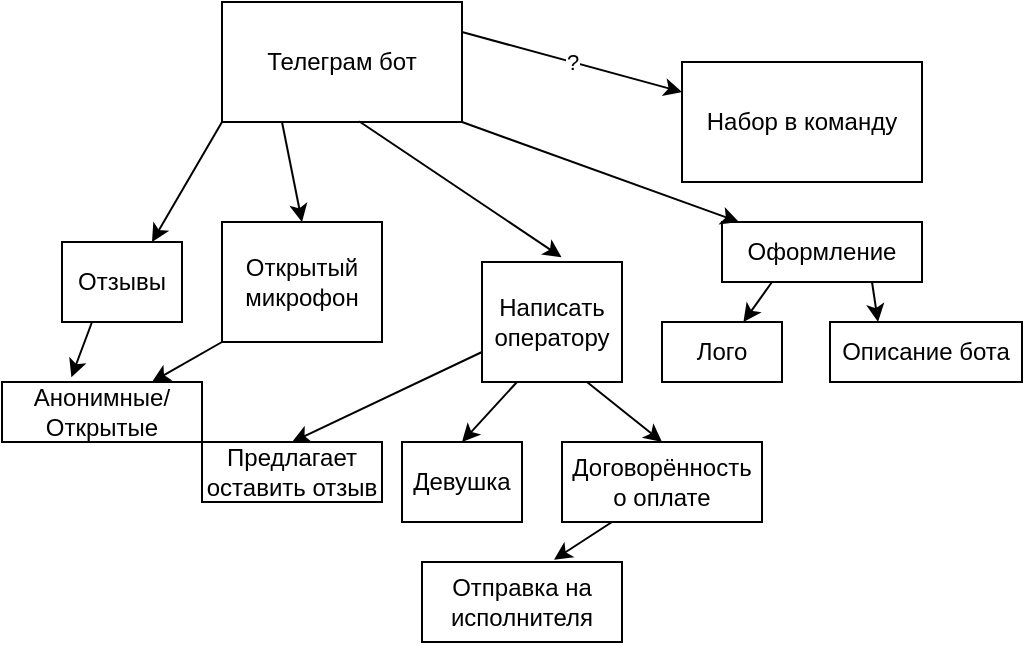 <mxfile version="15.8.3" type="github">
  <diagram id="Qlsg1mrHUs3pYg51-jJp" name="Page-1">
    <mxGraphModel dx="716" dy="370" grid="1" gridSize="10" guides="1" tooltips="1" connect="1" arrows="1" fold="1" page="1" pageScale="1" pageWidth="827" pageHeight="1169" math="0" shadow="0">
      <root>
        <mxCell id="0" />
        <mxCell id="1" parent="0" />
        <mxCell id="S40snBruA9V-wwDjgkCu-6" value="Телеграм бот" style="rounded=0;whiteSpace=wrap;html=1;" vertex="1" parent="1">
          <mxGeometry x="110" y="10" width="120" height="60" as="geometry" />
        </mxCell>
        <mxCell id="S40snBruA9V-wwDjgkCu-8" value="" style="endArrow=classic;html=1;rounded=0;entryX=0.75;entryY=0;entryDx=0;entryDy=0;exitX=0;exitY=1;exitDx=0;exitDy=0;" edge="1" parent="1" source="S40snBruA9V-wwDjgkCu-6" target="S40snBruA9V-wwDjgkCu-9">
          <mxGeometry width="50" height="50" relative="1" as="geometry">
            <mxPoint x="190" y="120" as="sourcePoint" />
            <mxPoint x="140" y="140" as="targetPoint" />
          </mxGeometry>
        </mxCell>
        <mxCell id="S40snBruA9V-wwDjgkCu-9" value="Отзывы" style="rounded=0;whiteSpace=wrap;html=1;" vertex="1" parent="1">
          <mxGeometry x="30" y="130" width="60" height="40" as="geometry" />
        </mxCell>
        <mxCell id="S40snBruA9V-wwDjgkCu-10" value="&lt;div&gt;Написать&lt;/div&gt;&lt;div&gt;оператору&lt;/div&gt;" style="rounded=0;whiteSpace=wrap;html=1;" vertex="1" parent="1">
          <mxGeometry x="240" y="140" width="70" height="60" as="geometry" />
        </mxCell>
        <mxCell id="S40snBruA9V-wwDjgkCu-11" value="" style="endArrow=classic;html=1;rounded=0;exitX=0.571;exitY=0.994;exitDx=0;exitDy=0;exitPerimeter=0;entryX=0.568;entryY=-0.04;entryDx=0;entryDy=0;entryPerimeter=0;" edge="1" parent="1" source="S40snBruA9V-wwDjgkCu-6" target="S40snBruA9V-wwDjgkCu-10">
          <mxGeometry width="50" height="50" relative="1" as="geometry">
            <mxPoint x="250" y="140" as="sourcePoint" />
            <mxPoint x="300" y="90" as="targetPoint" />
          </mxGeometry>
        </mxCell>
        <mxCell id="S40snBruA9V-wwDjgkCu-12" value="&lt;div&gt;Анонимные/&lt;/div&gt;&lt;div&gt;Открытые&lt;/div&gt;" style="rounded=0;whiteSpace=wrap;html=1;" vertex="1" parent="1">
          <mxGeometry y="200" width="100" height="30" as="geometry" />
        </mxCell>
        <mxCell id="S40snBruA9V-wwDjgkCu-13" value="" style="endArrow=classic;html=1;rounded=0;exitX=0.25;exitY=1;exitDx=0;exitDy=0;entryX=0.347;entryY=-0.08;entryDx=0;entryDy=0;entryPerimeter=0;" edge="1" parent="1" source="S40snBruA9V-wwDjgkCu-9" target="S40snBruA9V-wwDjgkCu-12">
          <mxGeometry width="50" height="50" relative="1" as="geometry">
            <mxPoint x="160" y="290" as="sourcePoint" />
            <mxPoint x="210" y="240" as="targetPoint" />
          </mxGeometry>
        </mxCell>
        <mxCell id="S40snBruA9V-wwDjgkCu-15" value="Открытый&lt;br&gt;микрофон" style="rounded=0;whiteSpace=wrap;html=1;" vertex="1" parent="1">
          <mxGeometry x="110" y="120" width="80" height="60" as="geometry" />
        </mxCell>
        <mxCell id="S40snBruA9V-wwDjgkCu-16" value="" style="endArrow=classic;html=1;rounded=0;exitX=0.25;exitY=1;exitDx=0;exitDy=0;entryX=0.5;entryY=0;entryDx=0;entryDy=0;" edge="1" parent="1" source="S40snBruA9V-wwDjgkCu-6" target="S40snBruA9V-wwDjgkCu-15">
          <mxGeometry width="50" height="50" relative="1" as="geometry">
            <mxPoint x="190" y="300" as="sourcePoint" />
            <mxPoint x="240" y="250" as="targetPoint" />
          </mxGeometry>
        </mxCell>
        <mxCell id="S40snBruA9V-wwDjgkCu-17" value="" style="endArrow=classic;html=1;rounded=0;exitX=0;exitY=1;exitDx=0;exitDy=0;entryX=0.75;entryY=0;entryDx=0;entryDy=0;" edge="1" parent="1" source="S40snBruA9V-wwDjgkCu-15" target="S40snBruA9V-wwDjgkCu-12">
          <mxGeometry width="50" height="50" relative="1" as="geometry">
            <mxPoint x="150" y="290" as="sourcePoint" />
            <mxPoint x="200" y="240" as="targetPoint" />
          </mxGeometry>
        </mxCell>
        <mxCell id="S40snBruA9V-wwDjgkCu-18" value="" style="endArrow=classic;html=1;rounded=0;exitX=0.25;exitY=1;exitDx=0;exitDy=0;entryX=0.5;entryY=0;entryDx=0;entryDy=0;" edge="1" parent="1" source="S40snBruA9V-wwDjgkCu-10" target="S40snBruA9V-wwDjgkCu-20">
          <mxGeometry width="50" height="50" relative="1" as="geometry">
            <mxPoint x="230" y="270" as="sourcePoint" />
            <mxPoint x="230" y="220" as="targetPoint" />
          </mxGeometry>
        </mxCell>
        <mxCell id="S40snBruA9V-wwDjgkCu-20" value="Девушка" style="rounded=0;whiteSpace=wrap;html=1;" vertex="1" parent="1">
          <mxGeometry x="200" y="230" width="60" height="40" as="geometry" />
        </mxCell>
        <mxCell id="S40snBruA9V-wwDjgkCu-21" value="Договорённость&lt;br&gt;о оплате" style="rounded=0;whiteSpace=wrap;html=1;" vertex="1" parent="1">
          <mxGeometry x="280" y="230" width="100" height="40" as="geometry" />
        </mxCell>
        <mxCell id="S40snBruA9V-wwDjgkCu-22" value="" style="endArrow=classic;html=1;rounded=0;exitX=0.75;exitY=1;exitDx=0;exitDy=0;entryX=0.5;entryY=0;entryDx=0;entryDy=0;" edge="1" parent="1" source="S40snBruA9V-wwDjgkCu-10" target="S40snBruA9V-wwDjgkCu-21">
          <mxGeometry width="50" height="50" relative="1" as="geometry">
            <mxPoint x="320" y="240" as="sourcePoint" />
            <mxPoint x="370" y="190" as="targetPoint" />
          </mxGeometry>
        </mxCell>
        <mxCell id="S40snBruA9V-wwDjgkCu-23" value="Набор в команду" style="rounded=0;whiteSpace=wrap;html=1;" vertex="1" parent="1">
          <mxGeometry x="340" y="40" width="120" height="60" as="geometry" />
        </mxCell>
        <mxCell id="S40snBruA9V-wwDjgkCu-28" value="" style="endArrow=classic;html=1;rounded=0;exitX=1;exitY=0.25;exitDx=0;exitDy=0;entryX=0;entryY=0.25;entryDx=0;entryDy=0;" edge="1" parent="1" source="S40snBruA9V-wwDjgkCu-6" target="S40snBruA9V-wwDjgkCu-23">
          <mxGeometry relative="1" as="geometry">
            <mxPoint x="410" y="70" as="sourcePoint" />
            <mxPoint x="510" y="70" as="targetPoint" />
          </mxGeometry>
        </mxCell>
        <mxCell id="S40snBruA9V-wwDjgkCu-29" value="&lt;div&gt;?&lt;/div&gt;" style="edgeLabel;resizable=0;html=1;align=center;verticalAlign=middle;" connectable="0" vertex="1" parent="S40snBruA9V-wwDjgkCu-28">
          <mxGeometry relative="1" as="geometry" />
        </mxCell>
        <mxCell id="S40snBruA9V-wwDjgkCu-30" value="Оформление" style="rounded=0;whiteSpace=wrap;html=1;" vertex="1" parent="1">
          <mxGeometry x="360" y="120" width="100" height="30" as="geometry" />
        </mxCell>
        <mxCell id="S40snBruA9V-wwDjgkCu-31" value="" style="endArrow=classic;html=1;rounded=0;exitX=1;exitY=1;exitDx=0;exitDy=0;" edge="1" parent="1" source="S40snBruA9V-wwDjgkCu-6" target="S40snBruA9V-wwDjgkCu-30">
          <mxGeometry width="50" height="50" relative="1" as="geometry">
            <mxPoint x="400" y="320" as="sourcePoint" />
            <mxPoint x="450" y="270" as="targetPoint" />
          </mxGeometry>
        </mxCell>
        <mxCell id="S40snBruA9V-wwDjgkCu-32" value="" style="endArrow=classic;html=1;rounded=0;exitX=0.25;exitY=1;exitDx=0;exitDy=0;" edge="1" parent="1" source="S40snBruA9V-wwDjgkCu-30" target="S40snBruA9V-wwDjgkCu-33">
          <mxGeometry width="50" height="50" relative="1" as="geometry">
            <mxPoint x="390" y="240" as="sourcePoint" />
            <mxPoint x="380" y="190" as="targetPoint" />
          </mxGeometry>
        </mxCell>
        <mxCell id="S40snBruA9V-wwDjgkCu-33" value="Лого" style="rounded=0;whiteSpace=wrap;html=1;" vertex="1" parent="1">
          <mxGeometry x="330" y="170" width="60" height="30" as="geometry" />
        </mxCell>
        <mxCell id="S40snBruA9V-wwDjgkCu-34" value="Описание бота" style="rounded=0;whiteSpace=wrap;html=1;" vertex="1" parent="1">
          <mxGeometry x="414" y="170" width="96" height="30" as="geometry" />
        </mxCell>
        <mxCell id="S40snBruA9V-wwDjgkCu-35" value="" style="endArrow=classic;html=1;rounded=0;exitX=0.75;exitY=1;exitDx=0;exitDy=0;entryX=0.25;entryY=0;entryDx=0;entryDy=0;" edge="1" parent="1" source="S40snBruA9V-wwDjgkCu-30" target="S40snBruA9V-wwDjgkCu-34">
          <mxGeometry width="50" height="50" relative="1" as="geometry">
            <mxPoint x="480" y="170" as="sourcePoint" />
            <mxPoint x="530" y="120" as="targetPoint" />
          </mxGeometry>
        </mxCell>
        <mxCell id="S40snBruA9V-wwDjgkCu-36" value="" style="endArrow=classic;html=1;rounded=0;exitX=0.25;exitY=1;exitDx=0;exitDy=0;entryX=0.66;entryY=-0.029;entryDx=0;entryDy=0;entryPerimeter=0;" edge="1" parent="1" source="S40snBruA9V-wwDjgkCu-21" target="S40snBruA9V-wwDjgkCu-37">
          <mxGeometry width="50" height="50" relative="1" as="geometry">
            <mxPoint x="300" y="340" as="sourcePoint" />
            <mxPoint x="290" y="320" as="targetPoint" />
          </mxGeometry>
        </mxCell>
        <mxCell id="S40snBruA9V-wwDjgkCu-37" value="Отправка на&lt;br&gt;исполнителя" style="rounded=0;whiteSpace=wrap;html=1;" vertex="1" parent="1">
          <mxGeometry x="210" y="290" width="100" height="40" as="geometry" />
        </mxCell>
        <mxCell id="S40snBruA9V-wwDjgkCu-38" value="" style="endArrow=classic;html=1;rounded=0;exitX=0;exitY=0.75;exitDx=0;exitDy=0;entryX=0.5;entryY=0;entryDx=0;entryDy=0;" edge="1" parent="1" source="S40snBruA9V-wwDjgkCu-10" target="S40snBruA9V-wwDjgkCu-39">
          <mxGeometry width="50" height="50" relative="1" as="geometry">
            <mxPoint x="130" y="290" as="sourcePoint" />
            <mxPoint x="180" y="210" as="targetPoint" />
          </mxGeometry>
        </mxCell>
        <mxCell id="S40snBruA9V-wwDjgkCu-39" value="Предлагает&lt;br&gt;оставить отзыв" style="rounded=0;whiteSpace=wrap;html=1;" vertex="1" parent="1">
          <mxGeometry x="100" y="230" width="90" height="30" as="geometry" />
        </mxCell>
      </root>
    </mxGraphModel>
  </diagram>
</mxfile>
